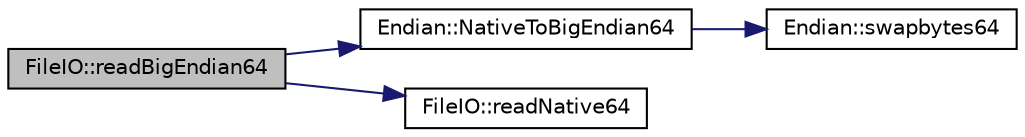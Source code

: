 digraph "FileIO::readBigEndian64"
{
 // INTERACTIVE_SVG=YES
 // LATEX_PDF_SIZE
  edge [fontname="Helvetica",fontsize="10",labelfontname="Helvetica",labelfontsize="10"];
  node [fontname="Helvetica",fontsize="10",shape=record];
  rankdir="LR";
  Node1 [label="FileIO::readBigEndian64",height=0.2,width=0.4,color="black", fillcolor="grey75", style="filled", fontcolor="black",tooltip=" "];
  Node1 -> Node2 [color="midnightblue",fontsize="10",style="solid",fontname="Helvetica"];
  Node2 [label="Endian::NativeToBigEndian64",height=0.2,width=0.4,color="black", fillcolor="white", style="filled",URL="$namespaceEndian.html#a11c0d291e85247cd4ce004ca26bf3728",tooltip=" "];
  Node2 -> Node3 [color="midnightblue",fontsize="10",style="solid",fontname="Helvetica"];
  Node3 [label="Endian::swapbytes64",height=0.2,width=0.4,color="black", fillcolor="white", style="filled",URL="$namespaceEndian.html#ac57bf63196271e3e09c5029a4ea972e3",tooltip=" "];
  Node1 -> Node4 [color="midnightblue",fontsize="10",style="solid",fontname="Helvetica"];
  Node4 [label="FileIO::readNative64",height=0.2,width=0.4,color="black", fillcolor="white", style="filled",URL="$namespaceFileIO.html#ac852410d1a49e66d11a9d53086727351",tooltip=" "];
}
